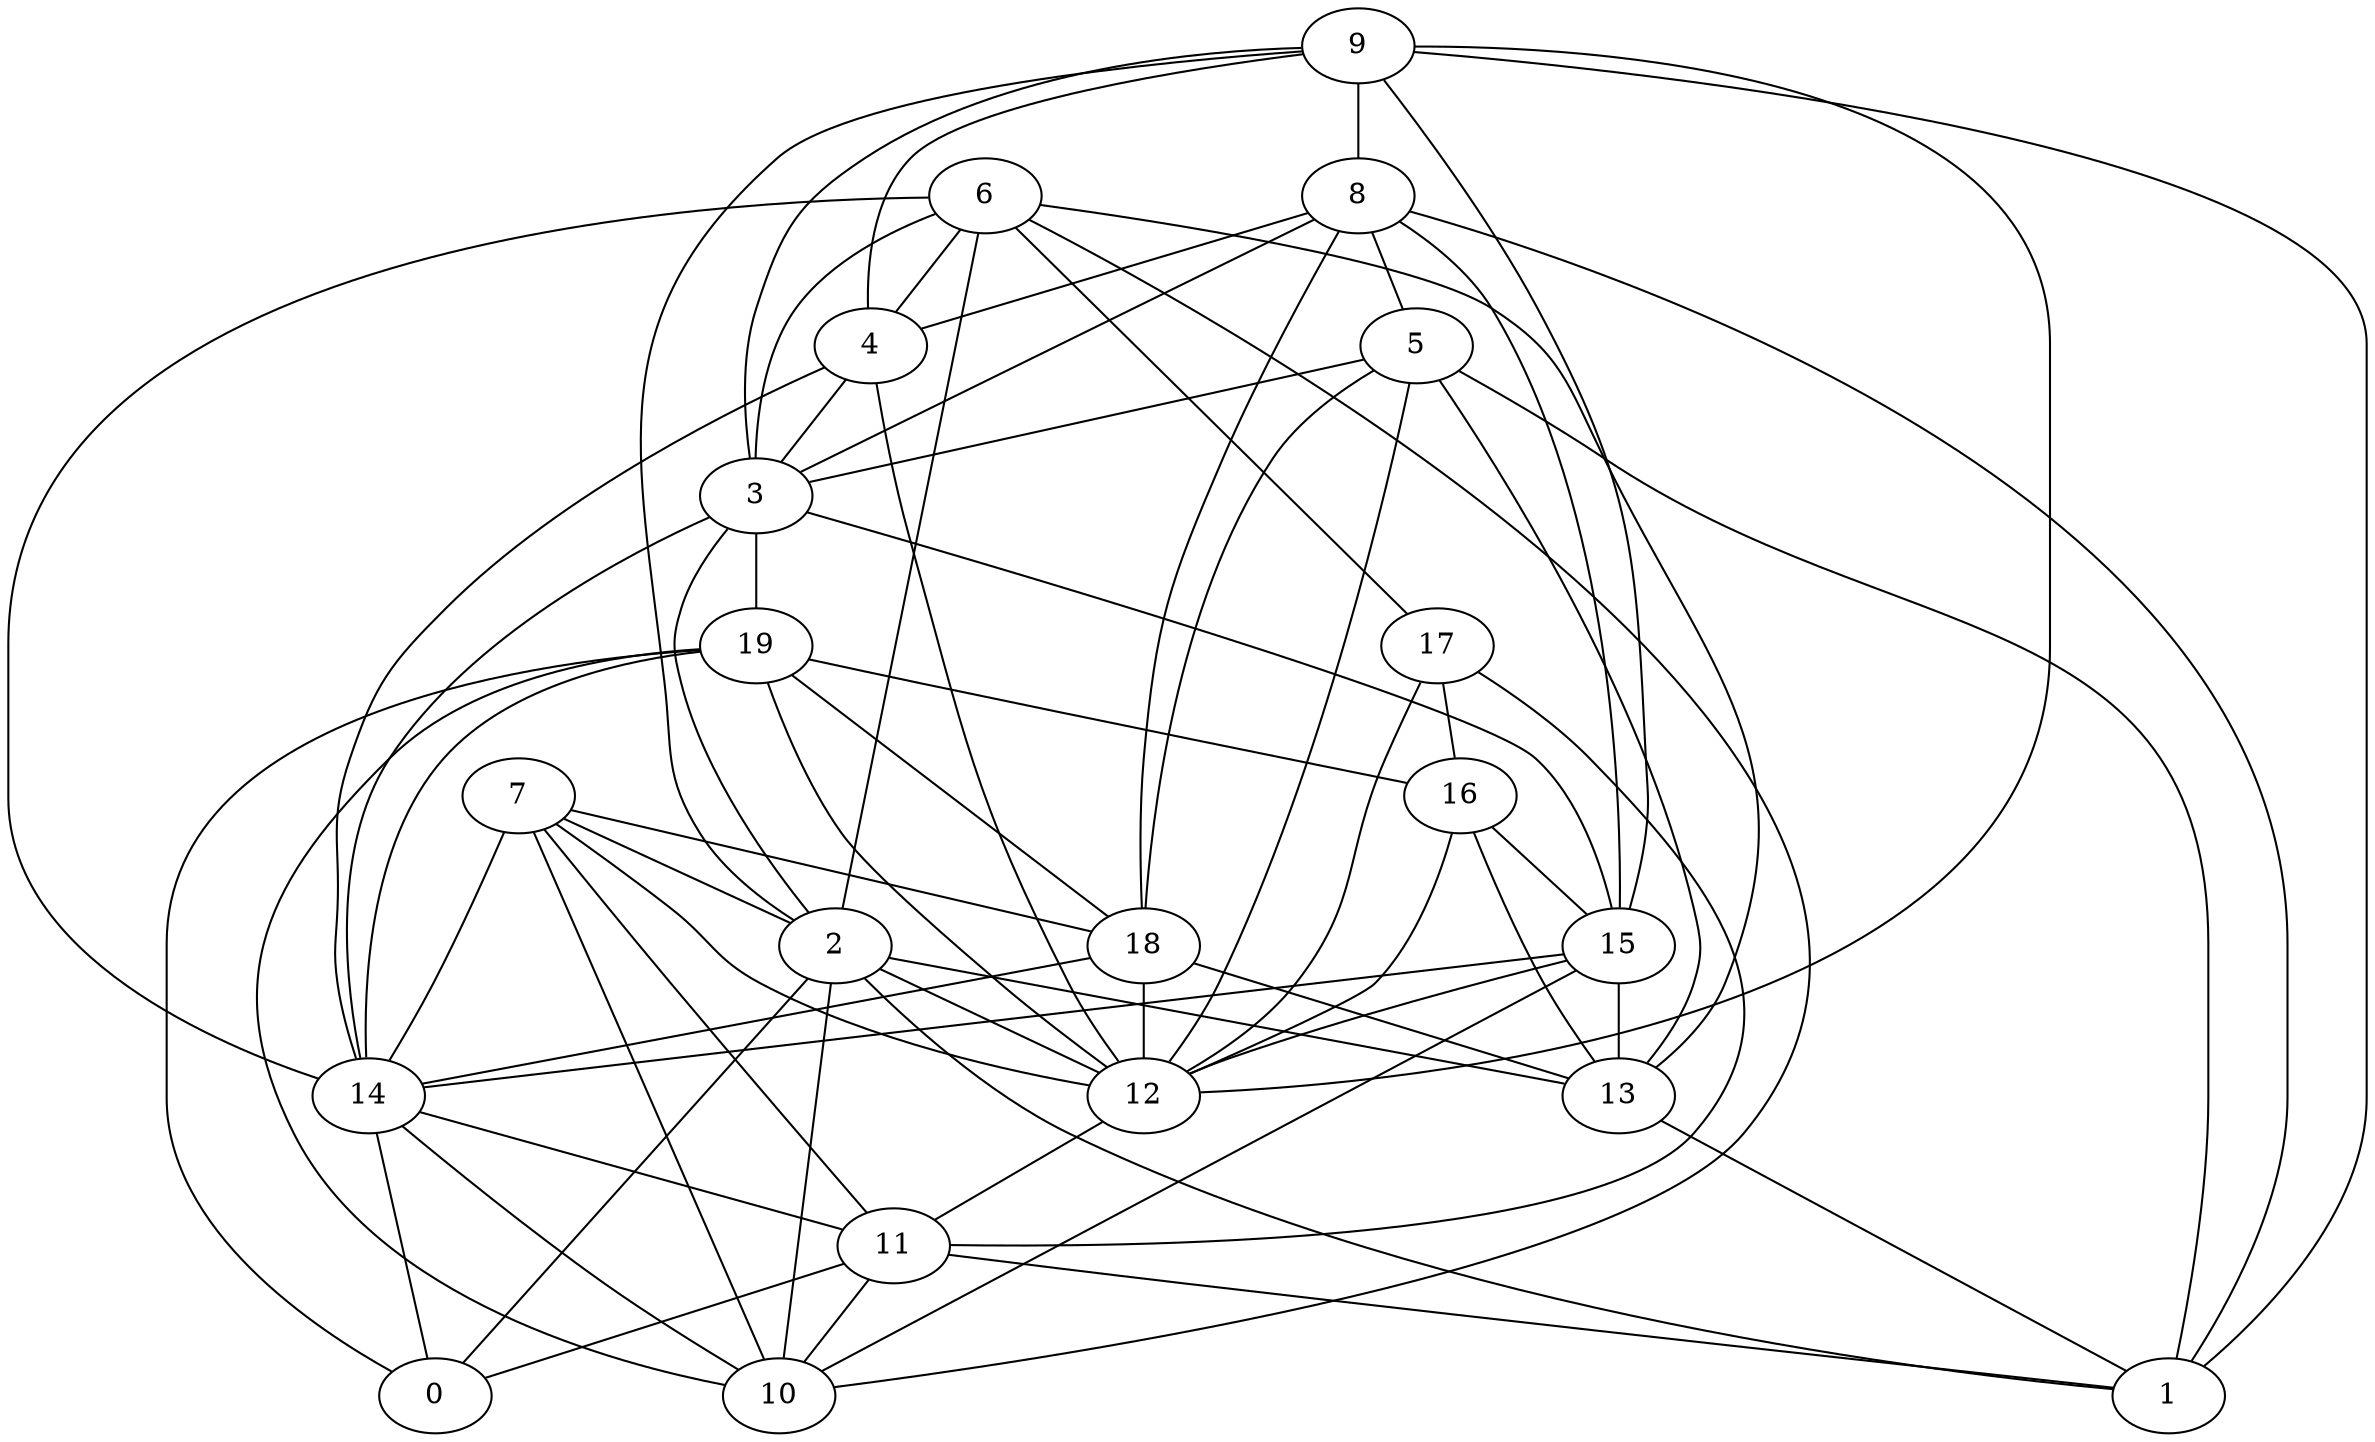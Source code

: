 digraph GG_graph {

subgraph G_graph {
edge [color = black]
"2" -> "0" [dir = none]
"2" -> "10" [dir = none]
"2" -> "12" [dir = none]
"2" -> "13" [dir = none]
"16" -> "12" [dir = none]
"16" -> "15" [dir = none]
"16" -> "13" [dir = none]
"3" -> "15" [dir = none]
"3" -> "19" [dir = none]
"3" -> "2" [dir = none]
"8" -> "3" [dir = none]
"8" -> "5" [dir = none]
"8" -> "18" [dir = none]
"8" -> "15" [dir = none]
"12" -> "11" [dir = none]
"17" -> "11" [dir = none]
"17" -> "12" [dir = none]
"17" -> "16" [dir = none]
"7" -> "10" [dir = none]
"7" -> "2" [dir = none]
"7" -> "11" [dir = none]
"7" -> "14" [dir = none]
"7" -> "12" [dir = none]
"11" -> "10" [dir = none]
"11" -> "1" [dir = none]
"18" -> "12" [dir = none]
"18" -> "14" [dir = none]
"18" -> "13" [dir = none]
"5" -> "12" [dir = none]
"5" -> "3" [dir = none]
"5" -> "1" [dir = none]
"5" -> "18" [dir = none]
"6" -> "14" [dir = none]
"6" -> "13" [dir = none]
"6" -> "17" [dir = none]
"6" -> "3" [dir = none]
"6" -> "10" [dir = none]
"19" -> "16" [dir = none]
"19" -> "12" [dir = none]
"19" -> "14" [dir = none]
"19" -> "18" [dir = none]
"19" -> "0" [dir = none]
"13" -> "1" [dir = none]
"15" -> "10" [dir = none]
"15" -> "12" [dir = none]
"15" -> "14" [dir = none]
"15" -> "13" [dir = none]
"9" -> "1" [dir = none]
"9" -> "8" [dir = none]
"9" -> "12" [dir = none]
"9" -> "4" [dir = none]
"14" -> "0" [dir = none]
"14" -> "10" [dir = none]
"14" -> "11" [dir = none]
"4" -> "12" [dir = none]
"4" -> "3" [dir = none]
"4" -> "14" [dir = none]
"7" -> "18" [dir = none]
"9" -> "3" [dir = none]
"19" -> "10" [dir = none]
"9" -> "15" [dir = none]
"8" -> "1" [dir = none]
"5" -> "13" [dir = none]
"6" -> "2" [dir = none]
"2" -> "1" [dir = none]
"9" -> "2" [dir = none]
"6" -> "4" [dir = none]
"3" -> "14" [dir = none]
"8" -> "4" [dir = none]
"11" -> "0" [dir = none]
}

}
